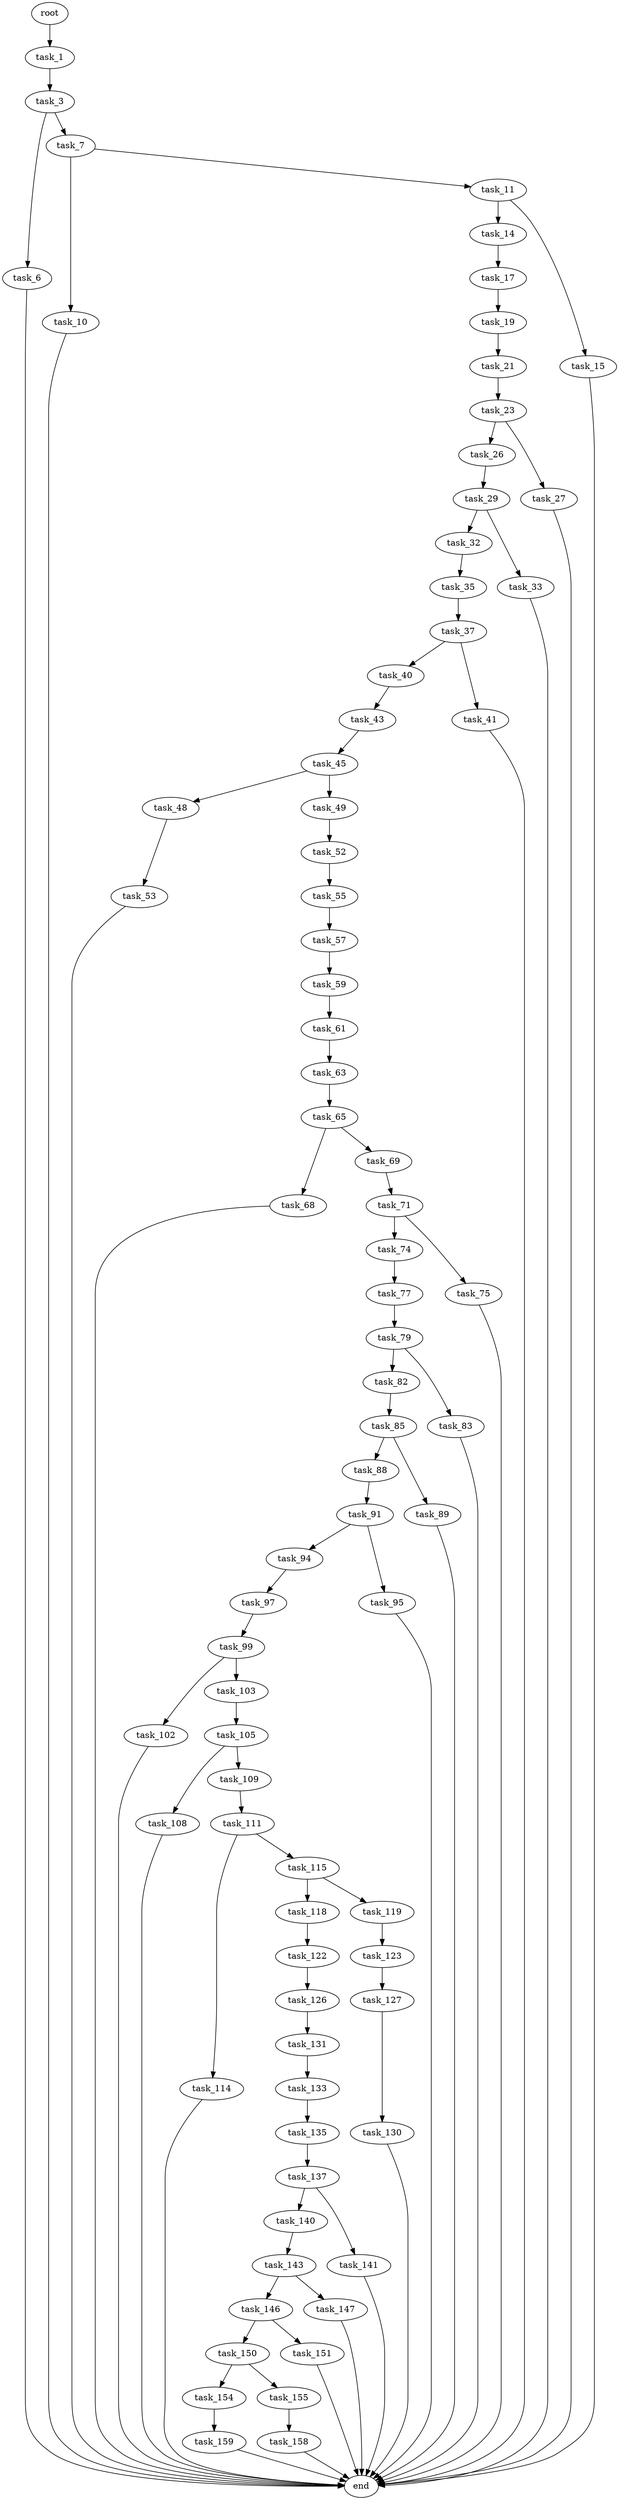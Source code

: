 digraph G {
  root [size="0.000000"];
  task_1 [size="549755813888.000000"];
  task_3 [size="321942066365.000000"];
  task_6 [size="68719476736.000000"];
  task_7 [size="8589934592.000000"];
  end [size="0.000000"];
  task_10 [size="14593646353.000000"];
  task_11 [size="79040721225.000000"];
  task_14 [size="28991029248.000000"];
  task_15 [size="17650231820.000000"];
  task_17 [size="3192001363.000000"];
  task_19 [size="134217728000.000000"];
  task_21 [size="44480646042.000000"];
  task_23 [size="56758480572.000000"];
  task_26 [size="231928233984.000000"];
  task_27 [size="1073741824000.000000"];
  task_29 [size="231928233984.000000"];
  task_32 [size="231928233984.000000"];
  task_33 [size="368293445632.000000"];
  task_35 [size="368293445632.000000"];
  task_37 [size="38118017847.000000"];
  task_40 [size="468617313996.000000"];
  task_41 [size="1497188695.000000"];
  task_43 [size="368293445632.000000"];
  task_45 [size="552388573340.000000"];
  task_48 [size="270607583944.000000"];
  task_49 [size="68719476736.000000"];
  task_53 [size="782757789696.000000"];
  task_52 [size="68719476736.000000"];
  task_55 [size="641638964252.000000"];
  task_57 [size="48943052648.000000"];
  task_59 [size="32961382708.000000"];
  task_61 [size="134217728000.000000"];
  task_63 [size="67848413976.000000"];
  task_65 [size="12460953762.000000"];
  task_68 [size="533105970790.000000"];
  task_69 [size="1073741824000.000000"];
  task_71 [size="8589934592.000000"];
  task_74 [size="1450992207.000000"];
  task_75 [size="368293445632.000000"];
  task_77 [size="549755813888.000000"];
  task_79 [size="28991029248.000000"];
  task_82 [size="231928233984.000000"];
  task_83 [size="46773835288.000000"];
  task_85 [size="6010989128.000000"];
  task_88 [size="368293445632.000000"];
  task_89 [size="26163720413.000000"];
  task_91 [size="12155801181.000000"];
  task_94 [size="134217728000.000000"];
  task_95 [size="450085851228.000000"];
  task_97 [size="549755813888.000000"];
  task_99 [size="9970556866.000000"];
  task_102 [size="2334094263.000000"];
  task_103 [size="917853233241.000000"];
  task_105 [size="40982928634.000000"];
  task_108 [size="21524615028.000000"];
  task_109 [size="17862143366.000000"];
  task_111 [size="15208586755.000000"];
  task_114 [size="82038885027.000000"];
  task_115 [size="22833230734.000000"];
  task_118 [size="2039820908.000000"];
  task_119 [size="1420911439.000000"];
  task_122 [size="2252668002.000000"];
  task_123 [size="39287462200.000000"];
  task_126 [size="16258387882.000000"];
  task_127 [size="184423909428.000000"];
  task_131 [size="1073741824000.000000"];
  task_130 [size="134217728000.000000"];
  task_133 [size="549755813888.000000"];
  task_135 [size="27560328628.000000"];
  task_137 [size="2480639778.000000"];
  task_140 [size="58657083707.000000"];
  task_141 [size="68719476736.000000"];
  task_143 [size="5593182942.000000"];
  task_146 [size="441067921075.000000"];
  task_147 [size="134217728000.000000"];
  task_150 [size="18612973182.000000"];
  task_151 [size="764564513681.000000"];
  task_154 [size="33688094843.000000"];
  task_155 [size="663566574844.000000"];
  task_159 [size="134217728000.000000"];
  task_158 [size="571902975894.000000"];

  root -> task_1 [size="1.000000"];
  task_1 -> task_3 [size="536870912.000000"];
  task_3 -> task_6 [size="838860800.000000"];
  task_3 -> task_7 [size="838860800.000000"];
  task_6 -> end [size="1.000000"];
  task_7 -> task_10 [size="33554432.000000"];
  task_7 -> task_11 [size="33554432.000000"];
  task_10 -> end [size="1.000000"];
  task_11 -> task_14 [size="209715200.000000"];
  task_11 -> task_15 [size="209715200.000000"];
  task_14 -> task_17 [size="75497472.000000"];
  task_15 -> end [size="1.000000"];
  task_17 -> task_19 [size="209715200.000000"];
  task_19 -> task_21 [size="209715200.000000"];
  task_21 -> task_23 [size="33554432.000000"];
  task_23 -> task_26 [size="134217728.000000"];
  task_23 -> task_27 [size="134217728.000000"];
  task_26 -> task_29 [size="301989888.000000"];
  task_27 -> end [size="1.000000"];
  task_29 -> task_32 [size="301989888.000000"];
  task_29 -> task_33 [size="301989888.000000"];
  task_32 -> task_35 [size="301989888.000000"];
  task_33 -> end [size="1.000000"];
  task_35 -> task_37 [size="411041792.000000"];
  task_37 -> task_40 [size="33554432.000000"];
  task_37 -> task_41 [size="33554432.000000"];
  task_40 -> task_43 [size="536870912.000000"];
  task_41 -> end [size="1.000000"];
  task_43 -> task_45 [size="411041792.000000"];
  task_45 -> task_48 [size="411041792.000000"];
  task_45 -> task_49 [size="411041792.000000"];
  task_48 -> task_53 [size="209715200.000000"];
  task_49 -> task_52 [size="134217728.000000"];
  task_53 -> end [size="1.000000"];
  task_52 -> task_55 [size="134217728.000000"];
  task_55 -> task_57 [size="536870912.000000"];
  task_57 -> task_59 [size="209715200.000000"];
  task_59 -> task_61 [size="679477248.000000"];
  task_61 -> task_63 [size="209715200.000000"];
  task_63 -> task_65 [size="75497472.000000"];
  task_65 -> task_68 [size="209715200.000000"];
  task_65 -> task_69 [size="209715200.000000"];
  task_68 -> end [size="1.000000"];
  task_69 -> task_71 [size="838860800.000000"];
  task_71 -> task_74 [size="33554432.000000"];
  task_71 -> task_75 [size="33554432.000000"];
  task_74 -> task_77 [size="33554432.000000"];
  task_75 -> end [size="1.000000"];
  task_77 -> task_79 [size="536870912.000000"];
  task_79 -> task_82 [size="75497472.000000"];
  task_79 -> task_83 [size="75497472.000000"];
  task_82 -> task_85 [size="301989888.000000"];
  task_83 -> end [size="1.000000"];
  task_85 -> task_88 [size="134217728.000000"];
  task_85 -> task_89 [size="134217728.000000"];
  task_88 -> task_91 [size="411041792.000000"];
  task_89 -> end [size="1.000000"];
  task_91 -> task_94 [size="838860800.000000"];
  task_91 -> task_95 [size="838860800.000000"];
  task_94 -> task_97 [size="209715200.000000"];
  task_95 -> end [size="1.000000"];
  task_97 -> task_99 [size="536870912.000000"];
  task_99 -> task_102 [size="209715200.000000"];
  task_99 -> task_103 [size="209715200.000000"];
  task_102 -> end [size="1.000000"];
  task_103 -> task_105 [size="679477248.000000"];
  task_105 -> task_108 [size="679477248.000000"];
  task_105 -> task_109 [size="679477248.000000"];
  task_108 -> end [size="1.000000"];
  task_109 -> task_111 [size="838860800.000000"];
  task_111 -> task_114 [size="75497472.000000"];
  task_111 -> task_115 [size="75497472.000000"];
  task_114 -> end [size="1.000000"];
  task_115 -> task_118 [size="33554432.000000"];
  task_115 -> task_119 [size="33554432.000000"];
  task_118 -> task_122 [size="33554432.000000"];
  task_119 -> task_123 [size="75497472.000000"];
  task_122 -> task_126 [size="75497472.000000"];
  task_123 -> task_127 [size="33554432.000000"];
  task_126 -> task_131 [size="33554432.000000"];
  task_127 -> task_130 [size="134217728.000000"];
  task_131 -> task_133 [size="838860800.000000"];
  task_130 -> end [size="1.000000"];
  task_133 -> task_135 [size="536870912.000000"];
  task_135 -> task_137 [size="838860800.000000"];
  task_137 -> task_140 [size="75497472.000000"];
  task_137 -> task_141 [size="75497472.000000"];
  task_140 -> task_143 [size="209715200.000000"];
  task_141 -> end [size="1.000000"];
  task_143 -> task_146 [size="209715200.000000"];
  task_143 -> task_147 [size="209715200.000000"];
  task_146 -> task_150 [size="301989888.000000"];
  task_146 -> task_151 [size="301989888.000000"];
  task_147 -> end [size="1.000000"];
  task_150 -> task_154 [size="679477248.000000"];
  task_150 -> task_155 [size="679477248.000000"];
  task_151 -> end [size="1.000000"];
  task_154 -> task_159 [size="679477248.000000"];
  task_155 -> task_158 [size="411041792.000000"];
  task_159 -> end [size="1.000000"];
  task_158 -> end [size="1.000000"];
}
